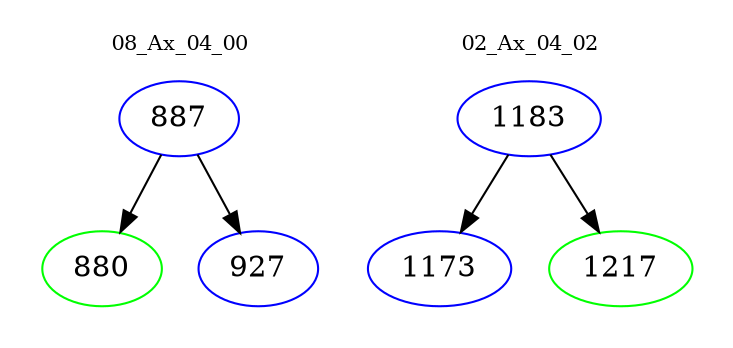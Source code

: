 digraph{
subgraph cluster_0 {
color = white
label = "08_Ax_04_00";
fontsize=10;
T0_887 [label="887", color="blue"]
T0_887 -> T0_880 [color="black"]
T0_880 [label="880", color="green"]
T0_887 -> T0_927 [color="black"]
T0_927 [label="927", color="blue"]
}
subgraph cluster_1 {
color = white
label = "02_Ax_04_02";
fontsize=10;
T1_1183 [label="1183", color="blue"]
T1_1183 -> T1_1173 [color="black"]
T1_1173 [label="1173", color="blue"]
T1_1183 -> T1_1217 [color="black"]
T1_1217 [label="1217", color="green"]
}
}
